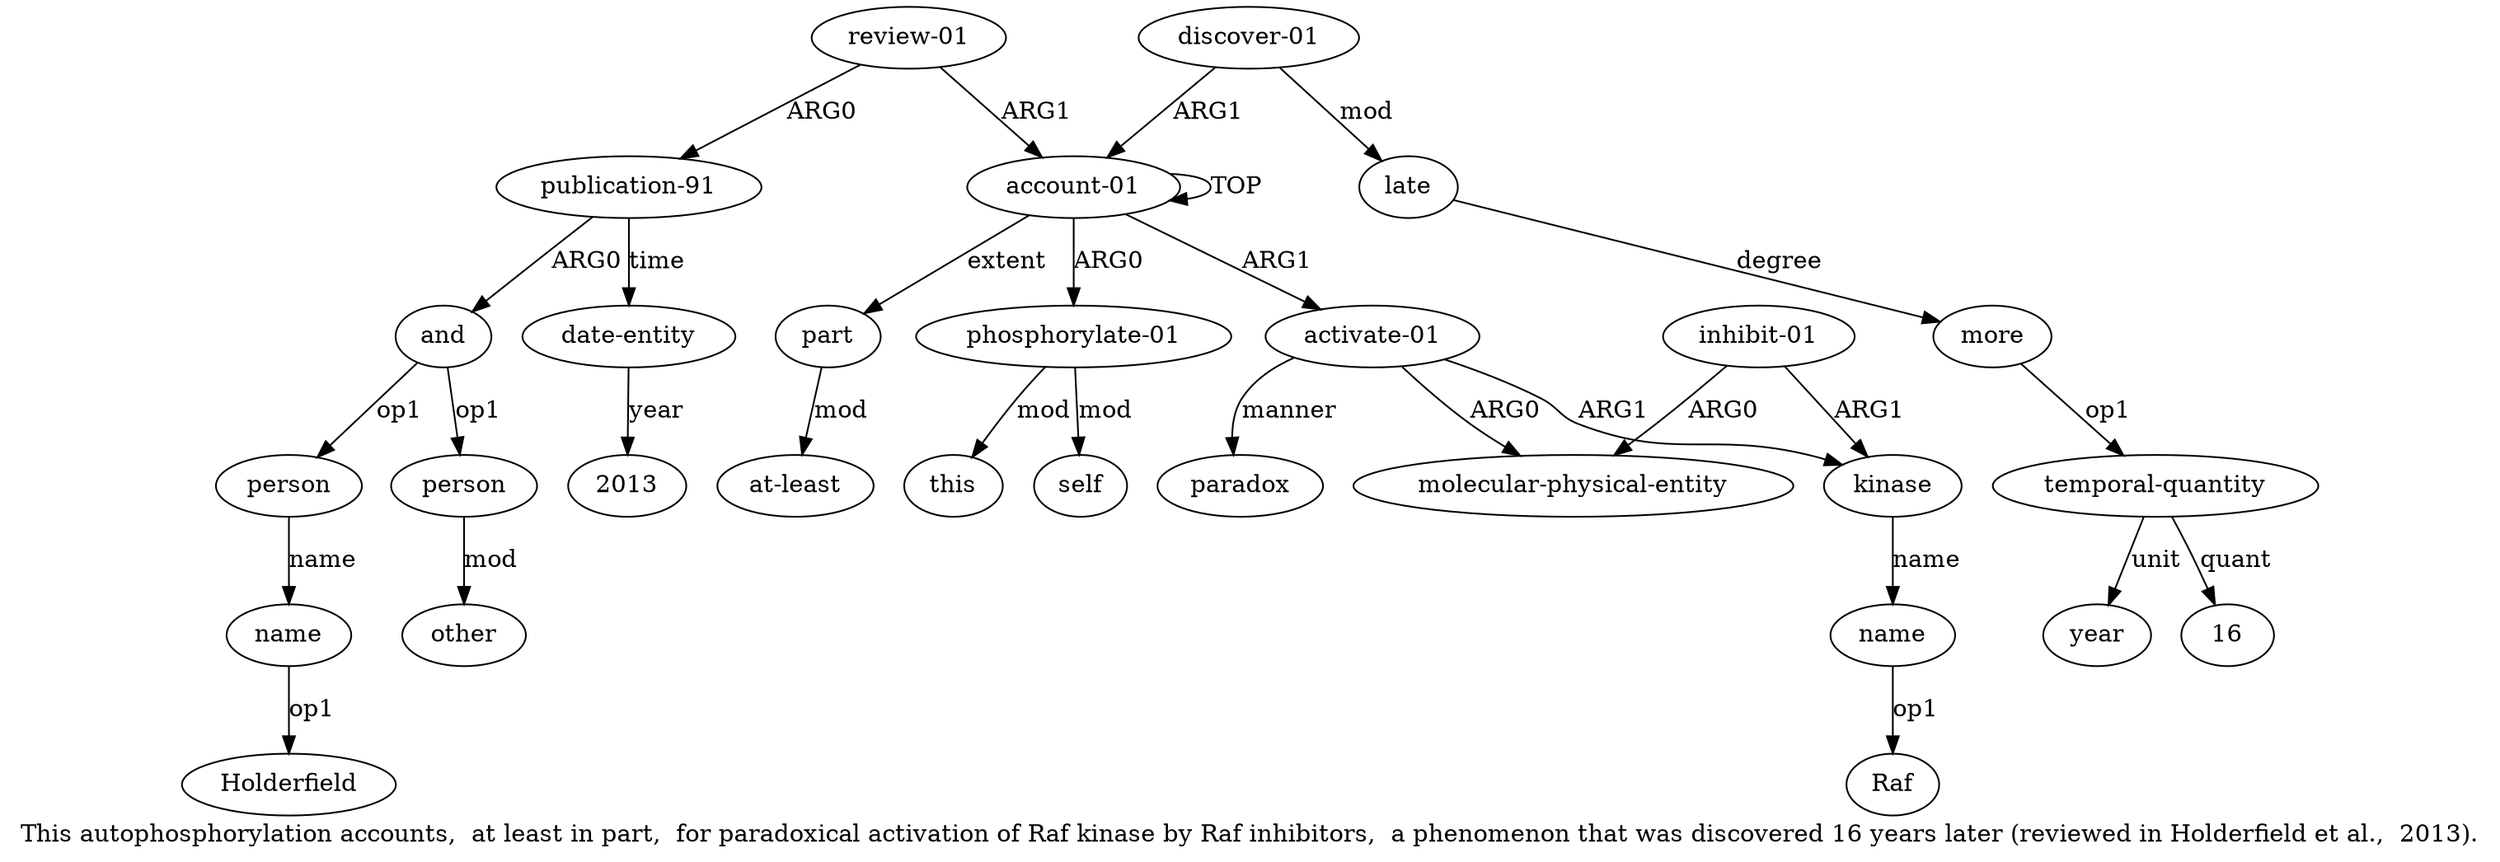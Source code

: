 digraph  {
	graph [label="This autophosphorylation accounts,  at least in part,  for paradoxical activation of Raf kinase by Raf inhibitors,  a phenomenon \
that was discovered 16 years later (reviewed in Holderfield et al.,  2013)."];
	node [label="\N"];
	a20	 [color=black,
		gold_ind=20,
		gold_label=person,
		label=person,
		test_ind=20,
		test_label=person];
	a21	 [color=black,
		gold_ind=21,
		gold_label=name,
		label=name,
		test_ind=21,
		test_label=name];
	a20 -> a21 [key=0,
	color=black,
	gold_label=name,
	label=name,
	test_label=name];
"a21 Holderfield" [color=black,
	gold_ind=-1,
	gold_label=Holderfield,
	label=Holderfield,
	test_ind=-1,
	test_label=Holderfield];
a21 -> "a21 Holderfield" [key=0,
color=black,
gold_label=op1,
label=op1,
test_label=op1];
a22 [color=black,
gold_ind=22,
gold_label=person,
label=person,
test_ind=22,
test_label=person];
a23 [color=black,
gold_ind=23,
gold_label=other,
label=other,
test_ind=23,
test_label=other];
a22 -> a23 [key=0,
color=black,
gold_label=mod,
label=mod,
test_label=mod];
a24 [color=black,
gold_ind=24,
gold_label="date-entity",
label="date-entity",
test_ind=24,
test_label="date-entity"];
"a24 2013" [color=black,
gold_ind=-1,
gold_label=2013,
label=2013,
test_ind=-1,
test_label=2013];
a24 -> "a24 2013" [key=0,
color=black,
gold_label=year,
label=year,
test_label=year];
"a8 Raf" [color=black,
gold_ind=-1,
gold_label=Raf,
label=Raf,
test_ind=-1,
test_label=Raf];
"a15 16" [color=black,
gold_ind=-1,
gold_label=16,
label=16,
test_ind=-1,
test_label=16];
a15 [color=black,
gold_ind=15,
gold_label="temporal-quantity",
label="temporal-quantity",
test_ind=15,
test_label="temporal-quantity"];
a15 -> "a15 16" [key=0,
color=black,
gold_label=quant,
label=quant,
test_label=quant];
a16 [color=black,
gold_ind=16,
gold_label=year,
label=year,
test_ind=16,
test_label=year];
a15 -> a16 [key=0,
color=black,
gold_label=unit,
label=unit,
test_label=unit];
a14 [color=black,
gold_ind=14,
gold_label=more,
label=more,
test_ind=14,
test_label=more];
a14 -> a15 [key=0,
color=black,
gold_label=op1,
label=op1,
test_label=op1];
a17 [color=black,
gold_ind=17,
gold_label="review-01",
label="review-01",
test_ind=17,
test_label="review-01"];
a18 [color=black,
gold_ind=18,
gold_label="publication-91",
label="publication-91",
test_ind=18,
test_label="publication-91"];
a17 -> a18 [key=0,
color=black,
gold_label=ARG0,
label=ARG0,
test_label=ARG0];
a0 [color=black,
gold_ind=0,
gold_label="account-01",
label="account-01",
test_ind=0,
test_label="account-01"];
a17 -> a0 [key=0,
color=black,
gold_label=ARG1,
label=ARG1,
test_label=ARG1];
a11 [color=black,
gold_ind=11,
gold_label="at-least",
label="at-least",
test_ind=11,
test_label="at-least"];
a10 [color=black,
gold_ind=10,
gold_label=part,
label=part,
test_ind=10,
test_label=part];
a10 -> a11 [key=0,
color=black,
gold_label=mod,
label=mod,
test_label=mod];
a13 [color=black,
gold_ind=13,
gold_label=late,
label=late,
test_ind=13,
test_label=late];
a13 -> a14 [key=0,
color=black,
gold_label=degree,
label=degree,
test_label=degree];
a12 [color=black,
gold_ind=12,
gold_label="discover-01",
label="discover-01",
test_ind=12,
test_label="discover-01"];
a12 -> a13 [key=0,
color=black,
gold_label=mod,
label=mod,
test_label=mod];
a12 -> a0 [key=0,
color=black,
gold_label=ARG1,
label=ARG1,
test_label=ARG1];
a19 [color=black,
gold_ind=19,
gold_label=and,
label=and,
test_ind=19,
test_label=and];
a19 -> a20 [key=0,
color=black,
gold_label=op1,
label=op1,
test_label=op1];
a19 -> a22 [key=0,
color=black,
gold_label=op1,
label=op1,
test_label=op1];
a18 -> a24 [key=0,
color=black,
gold_label=time,
label=time,
test_label=time];
a18 -> a19 [key=0,
color=black,
gold_label=ARG0,
label=ARG0,
test_label=ARG0];
a1 [color=black,
gold_ind=1,
gold_label="phosphorylate-01",
label="phosphorylate-01",
test_ind=1,
test_label="phosphorylate-01"];
a3 [color=black,
gold_ind=3,
gold_label=this,
label=this,
test_ind=3,
test_label=this];
a1 -> a3 [key=0,
color=black,
gold_label=mod,
label=mod,
test_label=mod];
a2 [color=black,
gold_ind=2,
gold_label=self,
label=self,
test_ind=2,
test_label=self];
a1 -> a2 [key=0,
color=black,
gold_label=mod,
label=mod,
test_label=mod];
a0 -> a10 [key=0,
color=black,
gold_label=extent,
label=extent,
test_label=extent];
a0 -> a1 [key=0,
color=black,
gold_label=ARG0,
label=ARG0,
test_label=ARG0];
a0 -> a0 [key=0,
color=black,
gold_label=TOP,
label=TOP,
test_label=TOP];
a4 [color=black,
gold_ind=4,
gold_label="activate-01",
label="activate-01",
test_ind=4,
test_label="activate-01"];
a0 -> a4 [key=0,
color=black,
gold_label=ARG1,
label=ARG1,
test_label=ARG1];
a5 [color=black,
gold_ind=5,
gold_label="molecular-physical-entity",
label="molecular-physical-entity",
test_ind=5,
test_label="molecular-physical-entity"];
a4 -> a5 [key=0,
color=black,
gold_label=ARG0,
label=ARG0,
test_label=ARG0];
a7 [color=black,
gold_ind=7,
gold_label=kinase,
label=kinase,
test_ind=7,
test_label=kinase];
a4 -> a7 [key=0,
color=black,
gold_label=ARG1,
label=ARG1,
test_label=ARG1];
a9 [color=black,
gold_ind=9,
gold_label=paradox,
label=paradox,
test_ind=9,
test_label=paradox];
a4 -> a9 [key=0,
color=black,
gold_label=manner,
label=manner,
test_label=manner];
a8 [color=black,
gold_ind=8,
gold_label=name,
label=name,
test_ind=8,
test_label=name];
a7 -> a8 [key=0,
color=black,
gold_label=name,
label=name,
test_label=name];
a6 [color=black,
gold_ind=6,
gold_label="inhibit-01",
label="inhibit-01",
test_ind=6,
test_label="inhibit-01"];
a6 -> a5 [key=0,
color=black,
gold_label=ARG0,
label=ARG0,
test_label=ARG0];
a6 -> a7 [key=0,
color=black,
gold_label=ARG1,
label=ARG1,
test_label=ARG1];
a8 -> "a8 Raf" [key=0,
color=black,
gold_label=op1,
label=op1,
test_label=op1];
}
